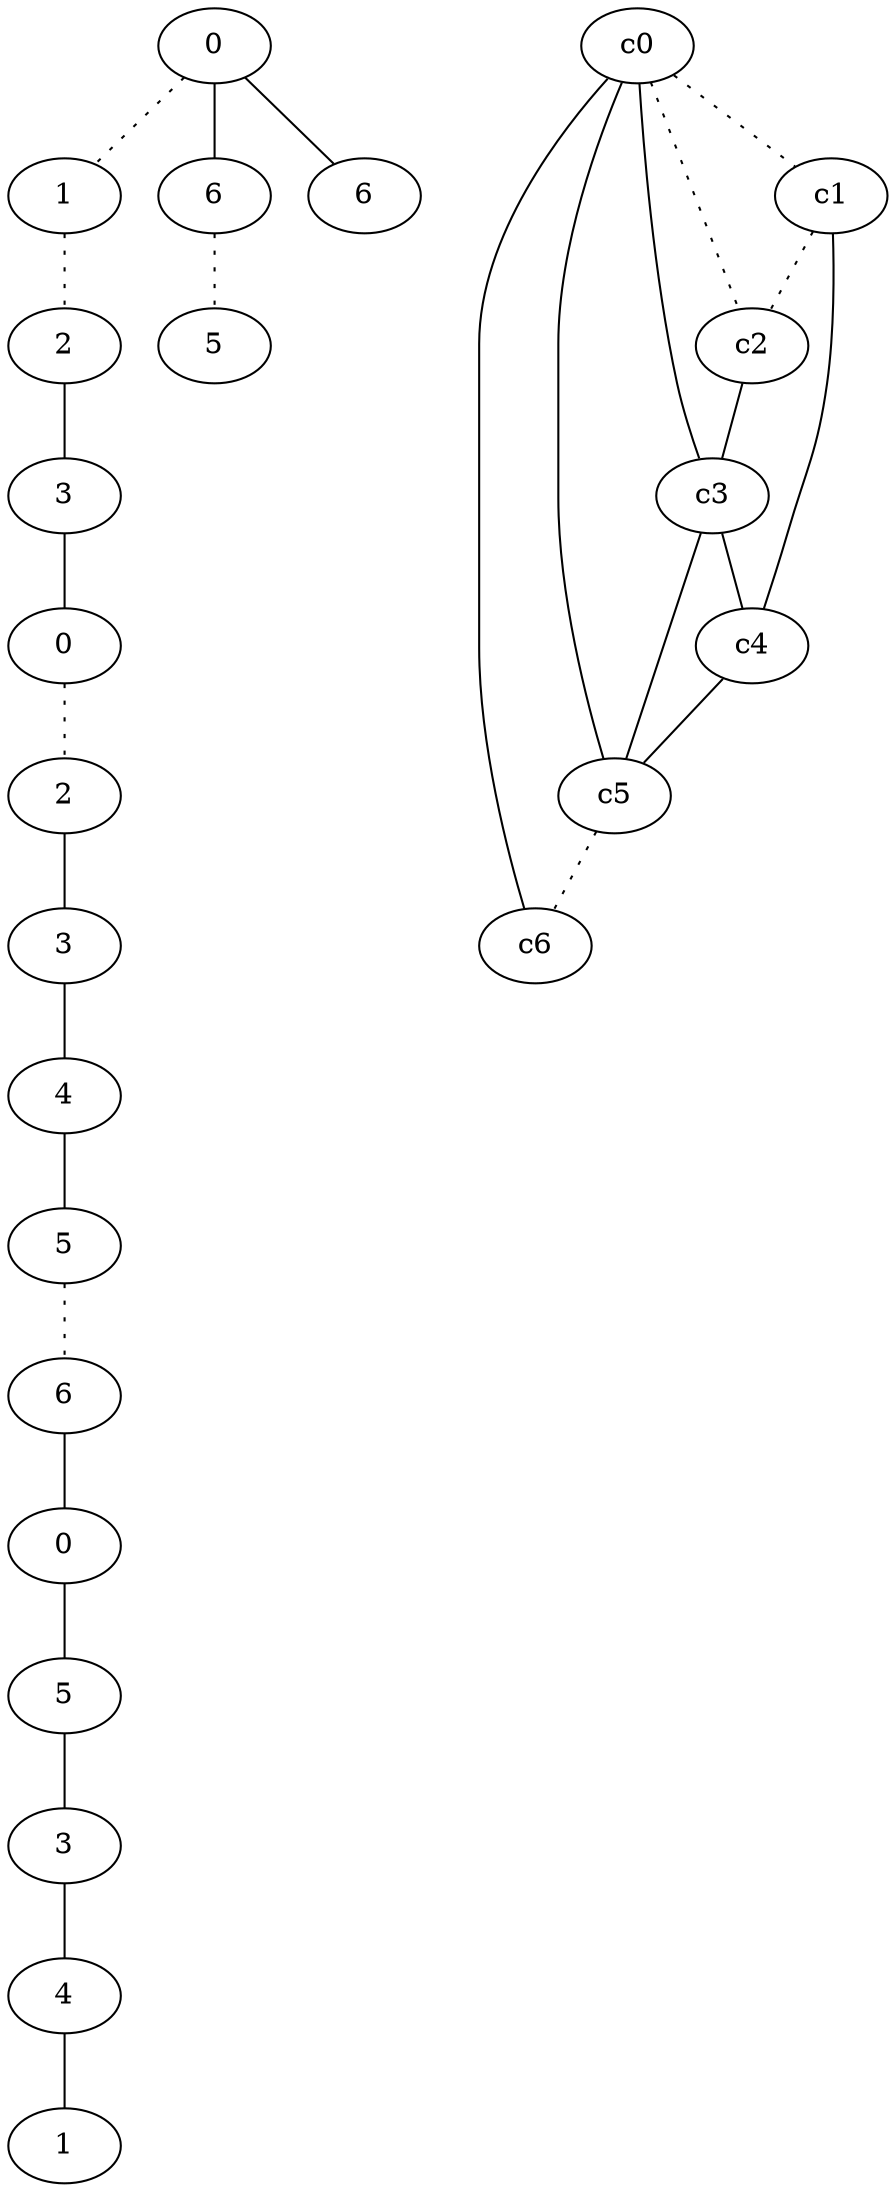 graph {
a0[label=0];
a1[label=1];
a2[label=2];
a3[label=3];
a4[label=0];
a5[label=2];
a6[label=3];
a7[label=4];
a8[label=5];
a9[label=6];
a10[label=0];
a11[label=5];
a12[label=3];
a13[label=4];
a14[label=1];
a15[label=6];
a16[label=5];
a17[label=6];
a0 -- a1 [style=dotted];
a0 -- a15;
a0 -- a17;
a1 -- a2 [style=dotted];
a2 -- a3;
a3 -- a4;
a4 -- a5 [style=dotted];
a5 -- a6;
a6 -- a7;
a7 -- a8;
a8 -- a9 [style=dotted];
a9 -- a10;
a10 -- a11;
a11 -- a12;
a12 -- a13;
a13 -- a14;
a15 -- a16 [style=dotted];
c0 -- c1 [style=dotted];
c0 -- c2 [style=dotted];
c0 -- c3;
c0 -- c5;
c0 -- c6;
c1 -- c2 [style=dotted];
c1 -- c4;
c2 -- c3;
c3 -- c4;
c3 -- c5;
c4 -- c5;
c5 -- c6 [style=dotted];
}
